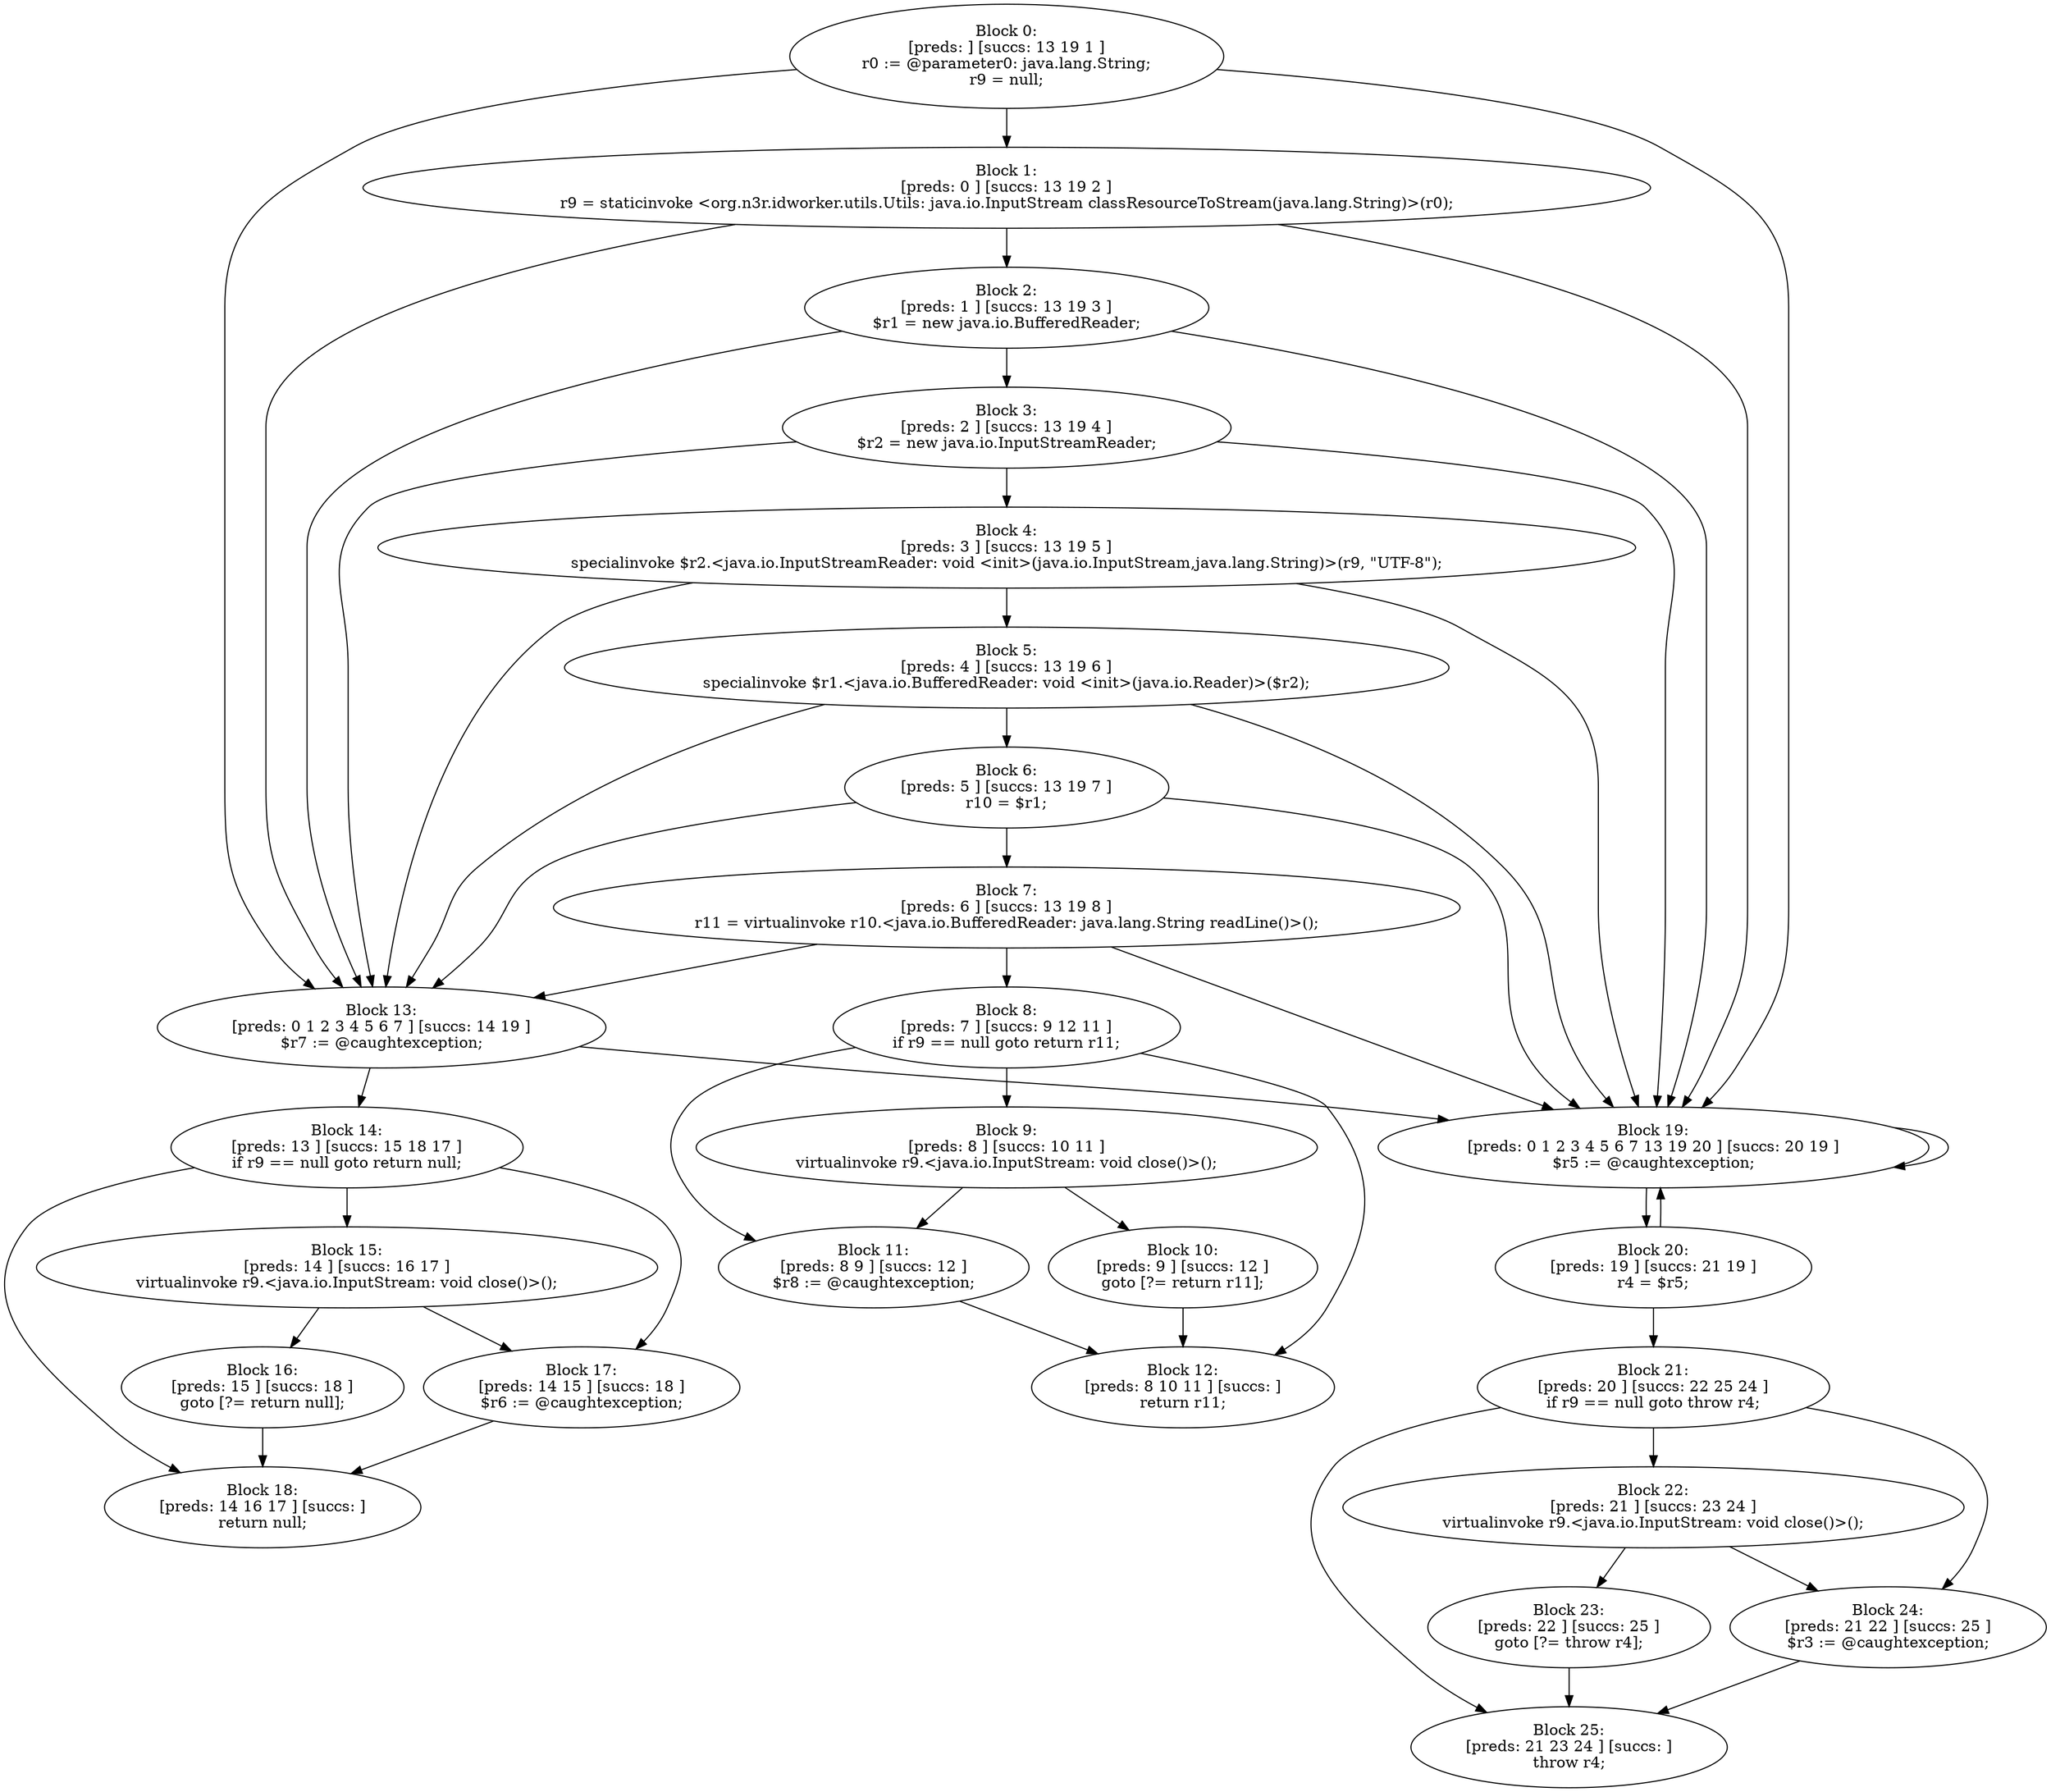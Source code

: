 digraph "unitGraph" {
    "Block 0:
[preds: ] [succs: 13 19 1 ]
r0 := @parameter0: java.lang.String;
r9 = null;
"
    "Block 1:
[preds: 0 ] [succs: 13 19 2 ]
r9 = staticinvoke <org.n3r.idworker.utils.Utils: java.io.InputStream classResourceToStream(java.lang.String)>(r0);
"
    "Block 2:
[preds: 1 ] [succs: 13 19 3 ]
$r1 = new java.io.BufferedReader;
"
    "Block 3:
[preds: 2 ] [succs: 13 19 4 ]
$r2 = new java.io.InputStreamReader;
"
    "Block 4:
[preds: 3 ] [succs: 13 19 5 ]
specialinvoke $r2.<java.io.InputStreamReader: void <init>(java.io.InputStream,java.lang.String)>(r9, \"UTF-8\");
"
    "Block 5:
[preds: 4 ] [succs: 13 19 6 ]
specialinvoke $r1.<java.io.BufferedReader: void <init>(java.io.Reader)>($r2);
"
    "Block 6:
[preds: 5 ] [succs: 13 19 7 ]
r10 = $r1;
"
    "Block 7:
[preds: 6 ] [succs: 13 19 8 ]
r11 = virtualinvoke r10.<java.io.BufferedReader: java.lang.String readLine()>();
"
    "Block 8:
[preds: 7 ] [succs: 9 12 11 ]
if r9 == null goto return r11;
"
    "Block 9:
[preds: 8 ] [succs: 10 11 ]
virtualinvoke r9.<java.io.InputStream: void close()>();
"
    "Block 10:
[preds: 9 ] [succs: 12 ]
goto [?= return r11];
"
    "Block 11:
[preds: 8 9 ] [succs: 12 ]
$r8 := @caughtexception;
"
    "Block 12:
[preds: 8 10 11 ] [succs: ]
return r11;
"
    "Block 13:
[preds: 0 1 2 3 4 5 6 7 ] [succs: 14 19 ]
$r7 := @caughtexception;
"
    "Block 14:
[preds: 13 ] [succs: 15 18 17 ]
if r9 == null goto return null;
"
    "Block 15:
[preds: 14 ] [succs: 16 17 ]
virtualinvoke r9.<java.io.InputStream: void close()>();
"
    "Block 16:
[preds: 15 ] [succs: 18 ]
goto [?= return null];
"
    "Block 17:
[preds: 14 15 ] [succs: 18 ]
$r6 := @caughtexception;
"
    "Block 18:
[preds: 14 16 17 ] [succs: ]
return null;
"
    "Block 19:
[preds: 0 1 2 3 4 5 6 7 13 19 20 ] [succs: 20 19 ]
$r5 := @caughtexception;
"
    "Block 20:
[preds: 19 ] [succs: 21 19 ]
r4 = $r5;
"
    "Block 21:
[preds: 20 ] [succs: 22 25 24 ]
if r9 == null goto throw r4;
"
    "Block 22:
[preds: 21 ] [succs: 23 24 ]
virtualinvoke r9.<java.io.InputStream: void close()>();
"
    "Block 23:
[preds: 22 ] [succs: 25 ]
goto [?= throw r4];
"
    "Block 24:
[preds: 21 22 ] [succs: 25 ]
$r3 := @caughtexception;
"
    "Block 25:
[preds: 21 23 24 ] [succs: ]
throw r4;
"
    "Block 0:
[preds: ] [succs: 13 19 1 ]
r0 := @parameter0: java.lang.String;
r9 = null;
"->"Block 13:
[preds: 0 1 2 3 4 5 6 7 ] [succs: 14 19 ]
$r7 := @caughtexception;
";
    "Block 0:
[preds: ] [succs: 13 19 1 ]
r0 := @parameter0: java.lang.String;
r9 = null;
"->"Block 19:
[preds: 0 1 2 3 4 5 6 7 13 19 20 ] [succs: 20 19 ]
$r5 := @caughtexception;
";
    "Block 0:
[preds: ] [succs: 13 19 1 ]
r0 := @parameter0: java.lang.String;
r9 = null;
"->"Block 1:
[preds: 0 ] [succs: 13 19 2 ]
r9 = staticinvoke <org.n3r.idworker.utils.Utils: java.io.InputStream classResourceToStream(java.lang.String)>(r0);
";
    "Block 1:
[preds: 0 ] [succs: 13 19 2 ]
r9 = staticinvoke <org.n3r.idworker.utils.Utils: java.io.InputStream classResourceToStream(java.lang.String)>(r0);
"->"Block 13:
[preds: 0 1 2 3 4 5 6 7 ] [succs: 14 19 ]
$r7 := @caughtexception;
";
    "Block 1:
[preds: 0 ] [succs: 13 19 2 ]
r9 = staticinvoke <org.n3r.idworker.utils.Utils: java.io.InputStream classResourceToStream(java.lang.String)>(r0);
"->"Block 19:
[preds: 0 1 2 3 4 5 6 7 13 19 20 ] [succs: 20 19 ]
$r5 := @caughtexception;
";
    "Block 1:
[preds: 0 ] [succs: 13 19 2 ]
r9 = staticinvoke <org.n3r.idworker.utils.Utils: java.io.InputStream classResourceToStream(java.lang.String)>(r0);
"->"Block 2:
[preds: 1 ] [succs: 13 19 3 ]
$r1 = new java.io.BufferedReader;
";
    "Block 2:
[preds: 1 ] [succs: 13 19 3 ]
$r1 = new java.io.BufferedReader;
"->"Block 13:
[preds: 0 1 2 3 4 5 6 7 ] [succs: 14 19 ]
$r7 := @caughtexception;
";
    "Block 2:
[preds: 1 ] [succs: 13 19 3 ]
$r1 = new java.io.BufferedReader;
"->"Block 19:
[preds: 0 1 2 3 4 5 6 7 13 19 20 ] [succs: 20 19 ]
$r5 := @caughtexception;
";
    "Block 2:
[preds: 1 ] [succs: 13 19 3 ]
$r1 = new java.io.BufferedReader;
"->"Block 3:
[preds: 2 ] [succs: 13 19 4 ]
$r2 = new java.io.InputStreamReader;
";
    "Block 3:
[preds: 2 ] [succs: 13 19 4 ]
$r2 = new java.io.InputStreamReader;
"->"Block 13:
[preds: 0 1 2 3 4 5 6 7 ] [succs: 14 19 ]
$r7 := @caughtexception;
";
    "Block 3:
[preds: 2 ] [succs: 13 19 4 ]
$r2 = new java.io.InputStreamReader;
"->"Block 19:
[preds: 0 1 2 3 4 5 6 7 13 19 20 ] [succs: 20 19 ]
$r5 := @caughtexception;
";
    "Block 3:
[preds: 2 ] [succs: 13 19 4 ]
$r2 = new java.io.InputStreamReader;
"->"Block 4:
[preds: 3 ] [succs: 13 19 5 ]
specialinvoke $r2.<java.io.InputStreamReader: void <init>(java.io.InputStream,java.lang.String)>(r9, \"UTF-8\");
";
    "Block 4:
[preds: 3 ] [succs: 13 19 5 ]
specialinvoke $r2.<java.io.InputStreamReader: void <init>(java.io.InputStream,java.lang.String)>(r9, \"UTF-8\");
"->"Block 13:
[preds: 0 1 2 3 4 5 6 7 ] [succs: 14 19 ]
$r7 := @caughtexception;
";
    "Block 4:
[preds: 3 ] [succs: 13 19 5 ]
specialinvoke $r2.<java.io.InputStreamReader: void <init>(java.io.InputStream,java.lang.String)>(r9, \"UTF-8\");
"->"Block 19:
[preds: 0 1 2 3 4 5 6 7 13 19 20 ] [succs: 20 19 ]
$r5 := @caughtexception;
";
    "Block 4:
[preds: 3 ] [succs: 13 19 5 ]
specialinvoke $r2.<java.io.InputStreamReader: void <init>(java.io.InputStream,java.lang.String)>(r9, \"UTF-8\");
"->"Block 5:
[preds: 4 ] [succs: 13 19 6 ]
specialinvoke $r1.<java.io.BufferedReader: void <init>(java.io.Reader)>($r2);
";
    "Block 5:
[preds: 4 ] [succs: 13 19 6 ]
specialinvoke $r1.<java.io.BufferedReader: void <init>(java.io.Reader)>($r2);
"->"Block 13:
[preds: 0 1 2 3 4 5 6 7 ] [succs: 14 19 ]
$r7 := @caughtexception;
";
    "Block 5:
[preds: 4 ] [succs: 13 19 6 ]
specialinvoke $r1.<java.io.BufferedReader: void <init>(java.io.Reader)>($r2);
"->"Block 19:
[preds: 0 1 2 3 4 5 6 7 13 19 20 ] [succs: 20 19 ]
$r5 := @caughtexception;
";
    "Block 5:
[preds: 4 ] [succs: 13 19 6 ]
specialinvoke $r1.<java.io.BufferedReader: void <init>(java.io.Reader)>($r2);
"->"Block 6:
[preds: 5 ] [succs: 13 19 7 ]
r10 = $r1;
";
    "Block 6:
[preds: 5 ] [succs: 13 19 7 ]
r10 = $r1;
"->"Block 13:
[preds: 0 1 2 3 4 5 6 7 ] [succs: 14 19 ]
$r7 := @caughtexception;
";
    "Block 6:
[preds: 5 ] [succs: 13 19 7 ]
r10 = $r1;
"->"Block 19:
[preds: 0 1 2 3 4 5 6 7 13 19 20 ] [succs: 20 19 ]
$r5 := @caughtexception;
";
    "Block 6:
[preds: 5 ] [succs: 13 19 7 ]
r10 = $r1;
"->"Block 7:
[preds: 6 ] [succs: 13 19 8 ]
r11 = virtualinvoke r10.<java.io.BufferedReader: java.lang.String readLine()>();
";
    "Block 7:
[preds: 6 ] [succs: 13 19 8 ]
r11 = virtualinvoke r10.<java.io.BufferedReader: java.lang.String readLine()>();
"->"Block 13:
[preds: 0 1 2 3 4 5 6 7 ] [succs: 14 19 ]
$r7 := @caughtexception;
";
    "Block 7:
[preds: 6 ] [succs: 13 19 8 ]
r11 = virtualinvoke r10.<java.io.BufferedReader: java.lang.String readLine()>();
"->"Block 19:
[preds: 0 1 2 3 4 5 6 7 13 19 20 ] [succs: 20 19 ]
$r5 := @caughtexception;
";
    "Block 7:
[preds: 6 ] [succs: 13 19 8 ]
r11 = virtualinvoke r10.<java.io.BufferedReader: java.lang.String readLine()>();
"->"Block 8:
[preds: 7 ] [succs: 9 12 11 ]
if r9 == null goto return r11;
";
    "Block 8:
[preds: 7 ] [succs: 9 12 11 ]
if r9 == null goto return r11;
"->"Block 9:
[preds: 8 ] [succs: 10 11 ]
virtualinvoke r9.<java.io.InputStream: void close()>();
";
    "Block 8:
[preds: 7 ] [succs: 9 12 11 ]
if r9 == null goto return r11;
"->"Block 12:
[preds: 8 10 11 ] [succs: ]
return r11;
";
    "Block 8:
[preds: 7 ] [succs: 9 12 11 ]
if r9 == null goto return r11;
"->"Block 11:
[preds: 8 9 ] [succs: 12 ]
$r8 := @caughtexception;
";
    "Block 9:
[preds: 8 ] [succs: 10 11 ]
virtualinvoke r9.<java.io.InputStream: void close()>();
"->"Block 10:
[preds: 9 ] [succs: 12 ]
goto [?= return r11];
";
    "Block 9:
[preds: 8 ] [succs: 10 11 ]
virtualinvoke r9.<java.io.InputStream: void close()>();
"->"Block 11:
[preds: 8 9 ] [succs: 12 ]
$r8 := @caughtexception;
";
    "Block 10:
[preds: 9 ] [succs: 12 ]
goto [?= return r11];
"->"Block 12:
[preds: 8 10 11 ] [succs: ]
return r11;
";
    "Block 11:
[preds: 8 9 ] [succs: 12 ]
$r8 := @caughtexception;
"->"Block 12:
[preds: 8 10 11 ] [succs: ]
return r11;
";
    "Block 13:
[preds: 0 1 2 3 4 5 6 7 ] [succs: 14 19 ]
$r7 := @caughtexception;
"->"Block 14:
[preds: 13 ] [succs: 15 18 17 ]
if r9 == null goto return null;
";
    "Block 13:
[preds: 0 1 2 3 4 5 6 7 ] [succs: 14 19 ]
$r7 := @caughtexception;
"->"Block 19:
[preds: 0 1 2 3 4 5 6 7 13 19 20 ] [succs: 20 19 ]
$r5 := @caughtexception;
";
    "Block 14:
[preds: 13 ] [succs: 15 18 17 ]
if r9 == null goto return null;
"->"Block 15:
[preds: 14 ] [succs: 16 17 ]
virtualinvoke r9.<java.io.InputStream: void close()>();
";
    "Block 14:
[preds: 13 ] [succs: 15 18 17 ]
if r9 == null goto return null;
"->"Block 18:
[preds: 14 16 17 ] [succs: ]
return null;
";
    "Block 14:
[preds: 13 ] [succs: 15 18 17 ]
if r9 == null goto return null;
"->"Block 17:
[preds: 14 15 ] [succs: 18 ]
$r6 := @caughtexception;
";
    "Block 15:
[preds: 14 ] [succs: 16 17 ]
virtualinvoke r9.<java.io.InputStream: void close()>();
"->"Block 16:
[preds: 15 ] [succs: 18 ]
goto [?= return null];
";
    "Block 15:
[preds: 14 ] [succs: 16 17 ]
virtualinvoke r9.<java.io.InputStream: void close()>();
"->"Block 17:
[preds: 14 15 ] [succs: 18 ]
$r6 := @caughtexception;
";
    "Block 16:
[preds: 15 ] [succs: 18 ]
goto [?= return null];
"->"Block 18:
[preds: 14 16 17 ] [succs: ]
return null;
";
    "Block 17:
[preds: 14 15 ] [succs: 18 ]
$r6 := @caughtexception;
"->"Block 18:
[preds: 14 16 17 ] [succs: ]
return null;
";
    "Block 19:
[preds: 0 1 2 3 4 5 6 7 13 19 20 ] [succs: 20 19 ]
$r5 := @caughtexception;
"->"Block 20:
[preds: 19 ] [succs: 21 19 ]
r4 = $r5;
";
    "Block 19:
[preds: 0 1 2 3 4 5 6 7 13 19 20 ] [succs: 20 19 ]
$r5 := @caughtexception;
"->"Block 19:
[preds: 0 1 2 3 4 5 6 7 13 19 20 ] [succs: 20 19 ]
$r5 := @caughtexception;
";
    "Block 20:
[preds: 19 ] [succs: 21 19 ]
r4 = $r5;
"->"Block 21:
[preds: 20 ] [succs: 22 25 24 ]
if r9 == null goto throw r4;
";
    "Block 20:
[preds: 19 ] [succs: 21 19 ]
r4 = $r5;
"->"Block 19:
[preds: 0 1 2 3 4 5 6 7 13 19 20 ] [succs: 20 19 ]
$r5 := @caughtexception;
";
    "Block 21:
[preds: 20 ] [succs: 22 25 24 ]
if r9 == null goto throw r4;
"->"Block 22:
[preds: 21 ] [succs: 23 24 ]
virtualinvoke r9.<java.io.InputStream: void close()>();
";
    "Block 21:
[preds: 20 ] [succs: 22 25 24 ]
if r9 == null goto throw r4;
"->"Block 25:
[preds: 21 23 24 ] [succs: ]
throw r4;
";
    "Block 21:
[preds: 20 ] [succs: 22 25 24 ]
if r9 == null goto throw r4;
"->"Block 24:
[preds: 21 22 ] [succs: 25 ]
$r3 := @caughtexception;
";
    "Block 22:
[preds: 21 ] [succs: 23 24 ]
virtualinvoke r9.<java.io.InputStream: void close()>();
"->"Block 23:
[preds: 22 ] [succs: 25 ]
goto [?= throw r4];
";
    "Block 22:
[preds: 21 ] [succs: 23 24 ]
virtualinvoke r9.<java.io.InputStream: void close()>();
"->"Block 24:
[preds: 21 22 ] [succs: 25 ]
$r3 := @caughtexception;
";
    "Block 23:
[preds: 22 ] [succs: 25 ]
goto [?= throw r4];
"->"Block 25:
[preds: 21 23 24 ] [succs: ]
throw r4;
";
    "Block 24:
[preds: 21 22 ] [succs: 25 ]
$r3 := @caughtexception;
"->"Block 25:
[preds: 21 23 24 ] [succs: ]
throw r4;
";
}
